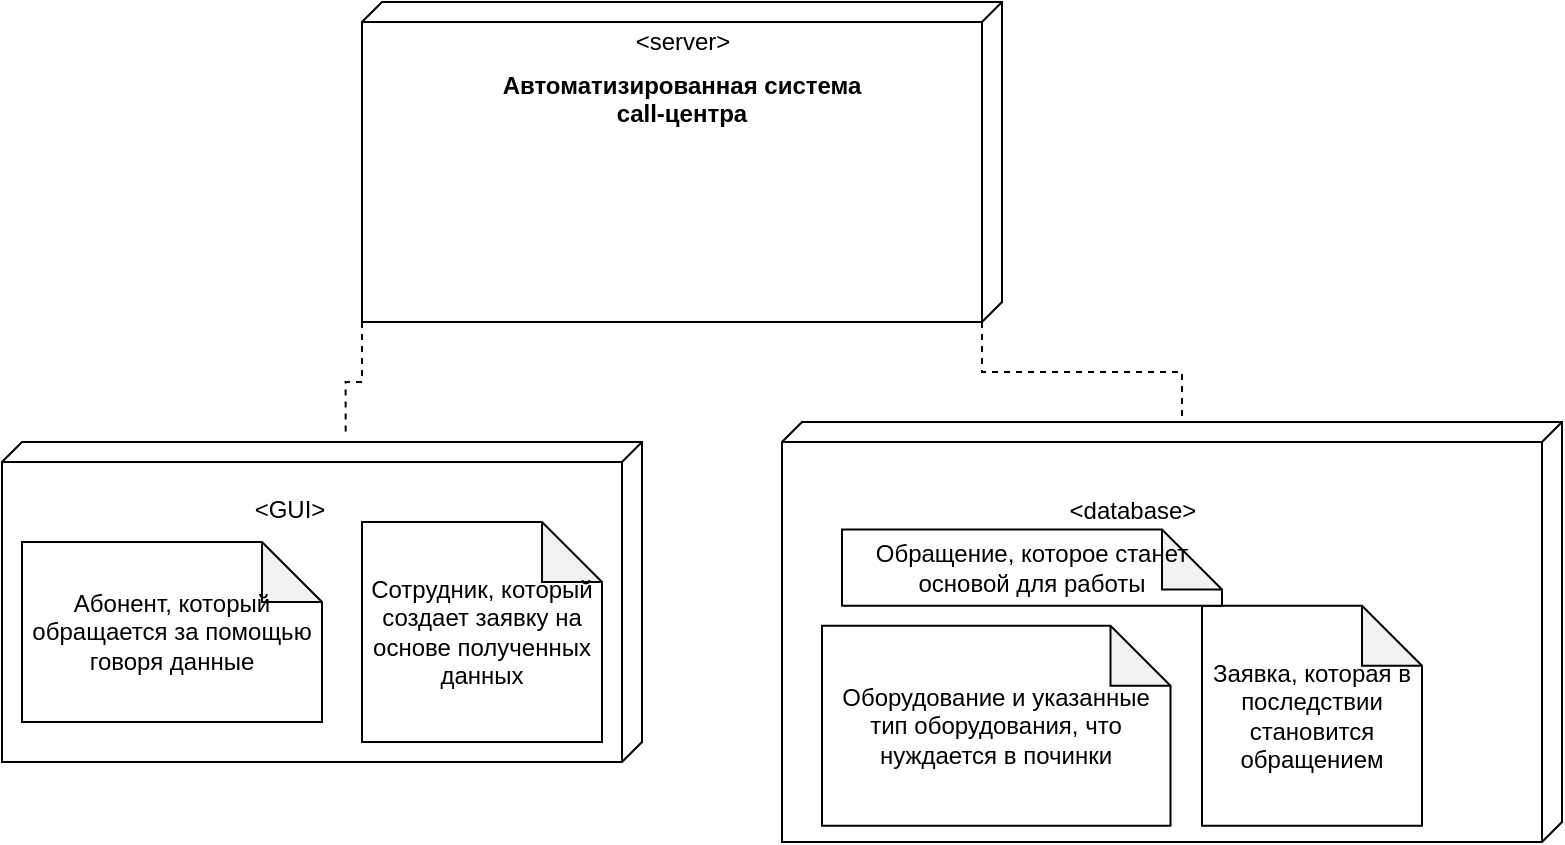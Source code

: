 <mxfile version="14.1.2" type="github">
  <diagram id="ZevI4NTnGdOVdkKNrIL9" name="Страница 1">
    <mxGraphModel dx="946" dy="645" grid="1" gridSize="10" guides="1" tooltips="1" connect="1" arrows="1" fold="1" page="1" pageScale="1" pageWidth="827" pageHeight="1169" math="0" shadow="0">
      <root>
        <mxCell id="0" />
        <mxCell id="1" parent="0" />
        <mxCell id="Dkm7xZ-081hUlvFUTxEm-4" value="" style="group" parent="1" vertex="1" connectable="0">
          <mxGeometry x="220" y="130" width="320" height="160" as="geometry" />
        </mxCell>
        <mxCell id="Dkm7xZ-081hUlvFUTxEm-1" value="" style="verticalAlign=top;align=left;spacingTop=8;spacingLeft=2;spacingRight=12;shape=cube;size=10;direction=south;fontStyle=4;html=1;" parent="Dkm7xZ-081hUlvFUTxEm-4" vertex="1">
          <mxGeometry width="320" height="160" as="geometry" />
        </mxCell>
        <mxCell id="Dkm7xZ-081hUlvFUTxEm-2" value="Автоматизированная система&#xa;call-центра&#xa;" style="text;align=center;fontStyle=1;verticalAlign=middle;spacingLeft=3;spacingRight=3;strokeColor=none;rotatable=0;points=[[0,0.5],[1,0.5]];portConstraint=eastwest;" parent="Dkm7xZ-081hUlvFUTxEm-4" vertex="1">
          <mxGeometry x="65" y="40" width="190" height="30" as="geometry" />
        </mxCell>
        <mxCell id="Dkm7xZ-081hUlvFUTxEm-3" value="&amp;lt;server&amp;gt;" style="text;html=1;align=center;verticalAlign=middle;resizable=0;points=[];autosize=1;" parent="Dkm7xZ-081hUlvFUTxEm-4" vertex="1">
          <mxGeometry x="130" y="10" width="60" height="20" as="geometry" />
        </mxCell>
        <mxCell id="Dkm7xZ-081hUlvFUTxEm-7" value="" style="group;fontStyle=1" parent="1" vertex="1" connectable="0">
          <mxGeometry x="40" y="350" width="320" height="160" as="geometry" />
        </mxCell>
        <mxCell id="Dkm7xZ-081hUlvFUTxEm-5" value="" style="verticalAlign=top;align=left;spacingTop=8;spacingLeft=2;spacingRight=12;shape=cube;size=10;direction=south;fontStyle=4;html=1;" parent="Dkm7xZ-081hUlvFUTxEm-7" vertex="1">
          <mxGeometry width="320" height="160" as="geometry" />
        </mxCell>
        <mxCell id="Dkm7xZ-081hUlvFUTxEm-6" value="&lt;GUI&gt;" style="text;align=center;fontStyle=0;verticalAlign=middle;spacingLeft=3;spacingRight=3;strokeColor=none;rotatable=0;points=[[0,0.5],[1,0.5]];portConstraint=eastwest;" parent="Dkm7xZ-081hUlvFUTxEm-7" vertex="1">
          <mxGeometry x="104" y="20" width="80" height="26" as="geometry" />
        </mxCell>
        <mxCell id="8bSK90Va4vjUCogRv-aJ-1" value="Абонент, который обращается за помощью говоря данные" style="shape=note;whiteSpace=wrap;html=1;backgroundOutline=1;darkOpacity=0.05;" vertex="1" parent="Dkm7xZ-081hUlvFUTxEm-7">
          <mxGeometry x="10" y="50" width="150" height="90" as="geometry" />
        </mxCell>
        <mxCell id="8bSK90Va4vjUCogRv-aJ-2" value="Сотрудник, который создает заявку на основе полученных данных" style="shape=note;whiteSpace=wrap;html=1;backgroundOutline=1;darkOpacity=0.05;" vertex="1" parent="Dkm7xZ-081hUlvFUTxEm-7">
          <mxGeometry x="180" y="40" width="120" height="110" as="geometry" />
        </mxCell>
        <mxCell id="Dkm7xZ-081hUlvFUTxEm-8" value="" style="group" parent="1" vertex="1" connectable="0">
          <mxGeometry x="430" y="340" width="390" height="210" as="geometry" />
        </mxCell>
        <mxCell id="Dkm7xZ-081hUlvFUTxEm-9" value="" style="verticalAlign=top;align=left;spacingTop=8;spacingLeft=2;spacingRight=12;shape=cube;size=10;direction=south;fontStyle=4;html=1;" parent="Dkm7xZ-081hUlvFUTxEm-8" vertex="1">
          <mxGeometry width="390" height="210" as="geometry" />
        </mxCell>
        <mxCell id="Dkm7xZ-081hUlvFUTxEm-10" value="&lt;database&gt;" style="text;align=center;fontStyle=0;verticalAlign=middle;spacingLeft=3;spacingRight=3;strokeColor=none;rotatable=0;points=[[0,0.5],[1,0.5]];portConstraint=eastwest;" parent="Dkm7xZ-081hUlvFUTxEm-8" vertex="1">
          <mxGeometry x="126.75" y="26.25" width="97.5" height="34.125" as="geometry" />
        </mxCell>
        <mxCell id="8bSK90Va4vjUCogRv-aJ-3" value="Заявка, которая в последствии становится обращением" style="shape=note;whiteSpace=wrap;html=1;backgroundOutline=1;darkOpacity=0.05;" vertex="1" parent="Dkm7xZ-081hUlvFUTxEm-8">
          <mxGeometry x="210" y="91.88" width="110" height="110" as="geometry" />
        </mxCell>
        <mxCell id="8bSK90Va4vjUCogRv-aJ-4" value="Оборудование и указанные тип оборудования, что нуждается в починки" style="shape=note;whiteSpace=wrap;html=1;backgroundOutline=1;darkOpacity=0.05;" vertex="1" parent="Dkm7xZ-081hUlvFUTxEm-8">
          <mxGeometry x="20" y="101.88" width="174.25" height="100" as="geometry" />
        </mxCell>
        <mxCell id="8bSK90Va4vjUCogRv-aJ-5" value="Обращение, которое станет основой для работы" style="shape=note;whiteSpace=wrap;html=1;backgroundOutline=1;darkOpacity=0.05;" vertex="1" parent="Dkm7xZ-081hUlvFUTxEm-8">
          <mxGeometry x="30" y="53.76" width="190" height="38.12" as="geometry" />
        </mxCell>
        <mxCell id="Dkm7xZ-081hUlvFUTxEm-35" style="edgeStyle=orthogonalEdgeStyle;rounded=0;orthogonalLoop=1;jettySize=auto;html=1;exitX=1;exitY=1;exitDx=0;exitDy=0;exitPerimeter=0;entryX=-0.019;entryY=0.463;entryDx=0;entryDy=0;entryPerimeter=0;dashed=1;endArrow=none;endFill=0;" parent="1" source="Dkm7xZ-081hUlvFUTxEm-1" target="Dkm7xZ-081hUlvFUTxEm-5" edge="1">
          <mxGeometry relative="1" as="geometry" />
        </mxCell>
        <mxCell id="Dkm7xZ-081hUlvFUTxEm-36" style="edgeStyle=orthogonalEdgeStyle;rounded=0;orthogonalLoop=1;jettySize=auto;html=1;exitX=0;exitY=0;exitDx=160;exitDy=10;exitPerimeter=0;entryX=0;entryY=0;entryDx=0;entryDy=190;entryPerimeter=0;dashed=1;endArrow=none;endFill=0;" parent="1" source="Dkm7xZ-081hUlvFUTxEm-1" target="Dkm7xZ-081hUlvFUTxEm-9" edge="1">
          <mxGeometry relative="1" as="geometry" />
        </mxCell>
      </root>
    </mxGraphModel>
  </diagram>
</mxfile>
